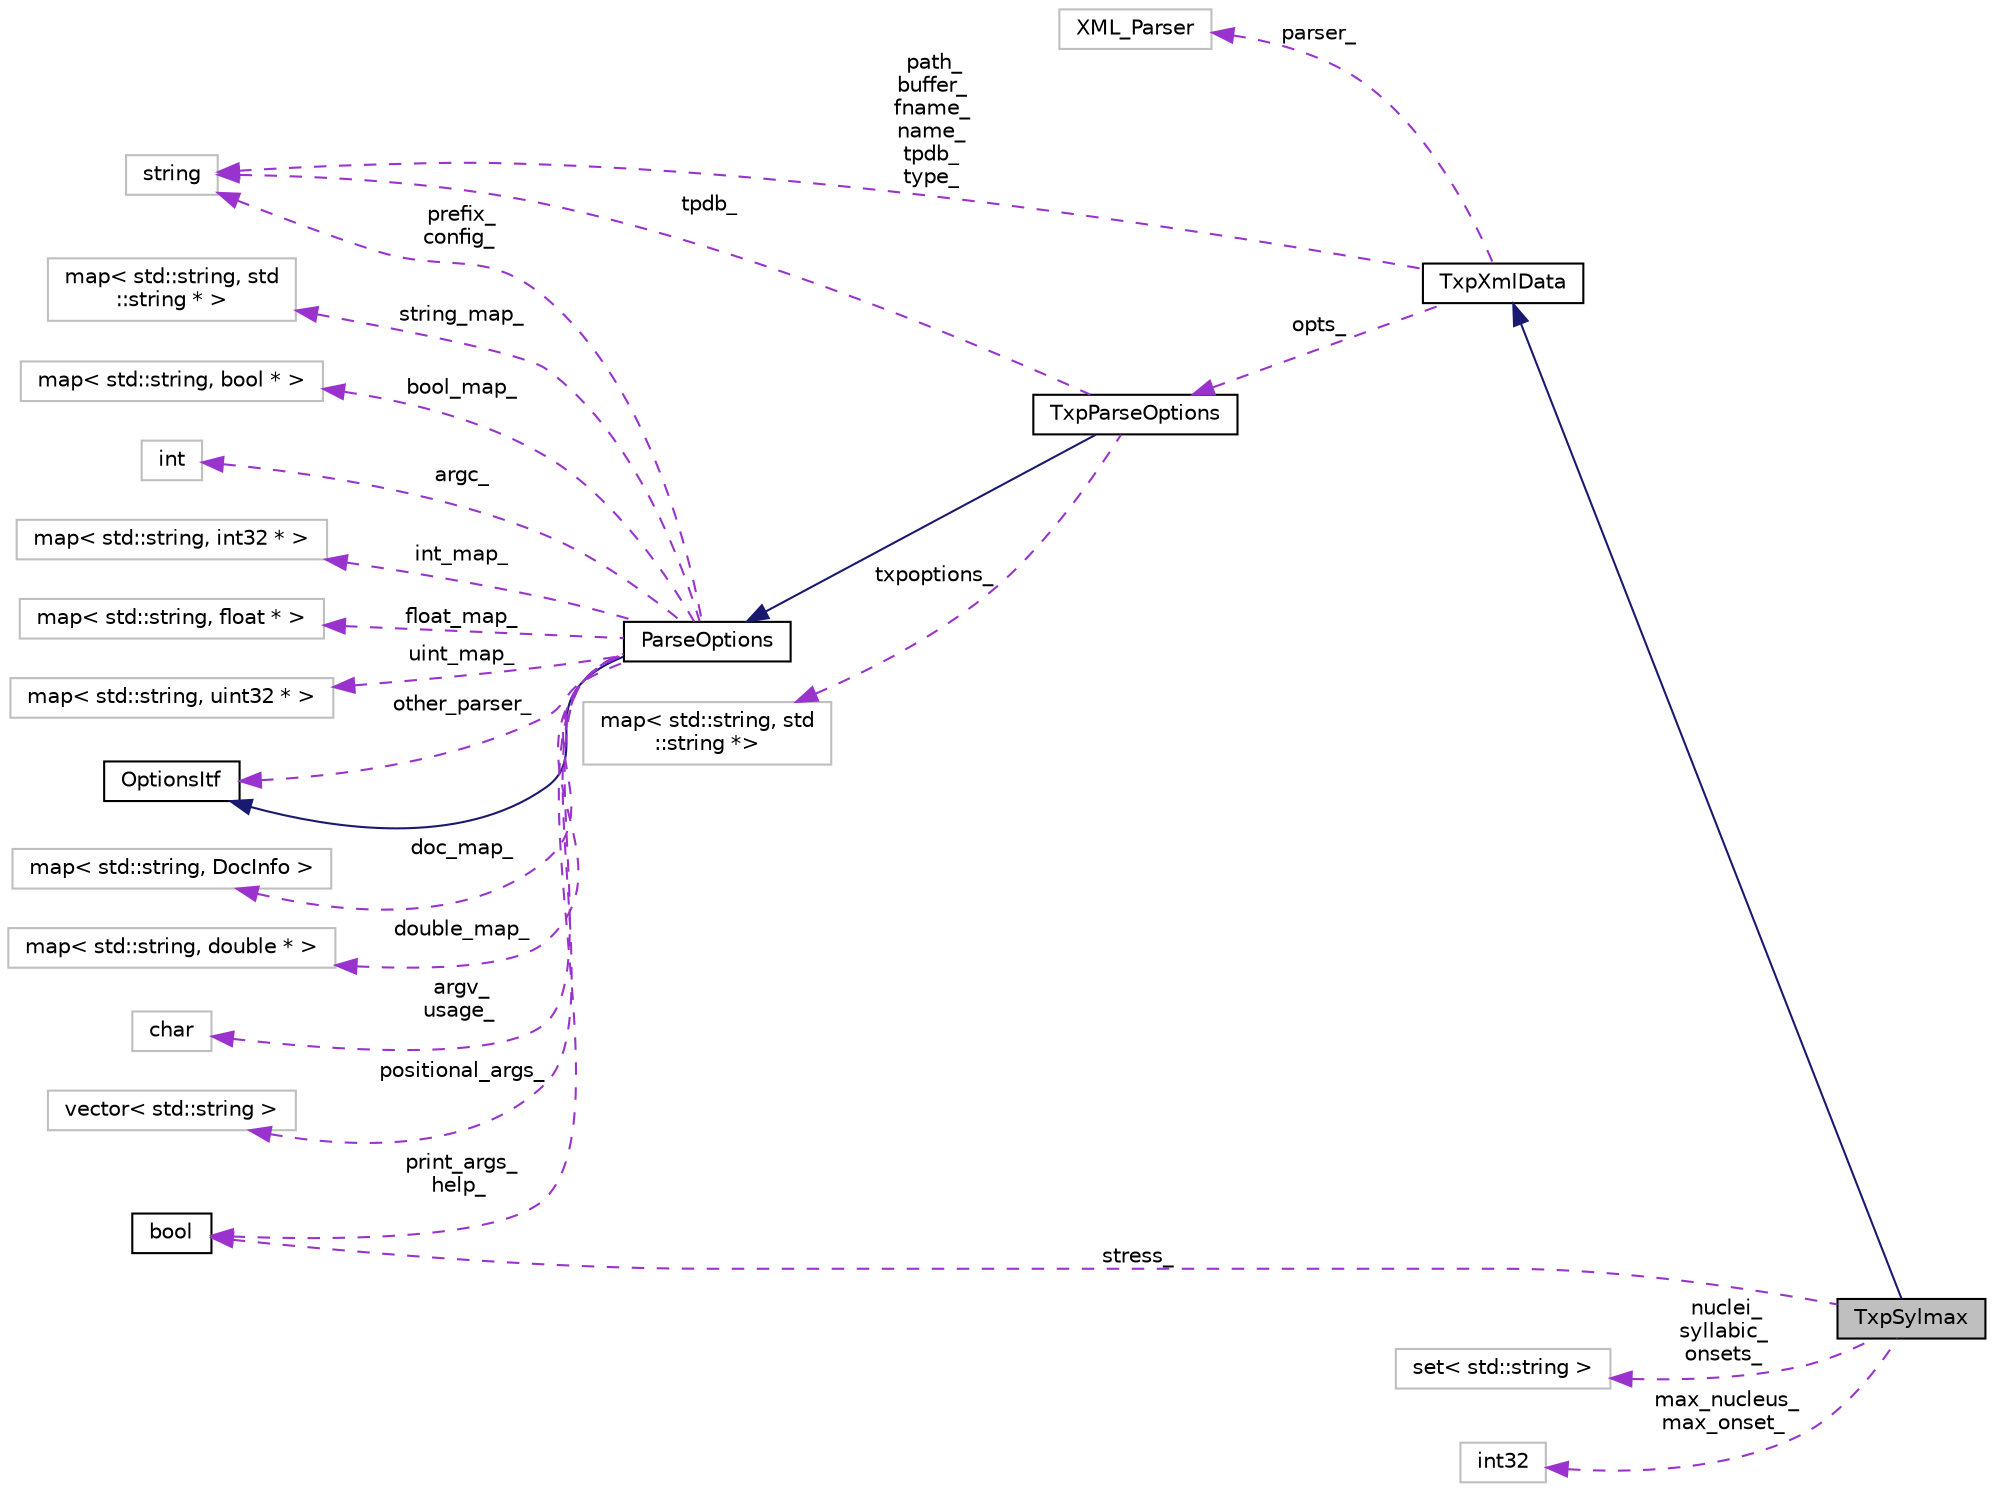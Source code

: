 digraph "TxpSylmax"
{
  edge [fontname="Helvetica",fontsize="10",labelfontname="Helvetica",labelfontsize="10"];
  node [fontname="Helvetica",fontsize="10",shape=record];
  rankdir="LR";
  Node2 [label="TxpSylmax",height=0.2,width=0.4,color="black", fillcolor="grey75", style="filled", fontcolor="black"];
  Node3 -> Node2 [dir="back",color="midnightblue",fontsize="10",style="solid",fontname="Helvetica"];
  Node3 [label="TxpXmlData",height=0.2,width=0.4,color="black", fillcolor="white", style="filled",URL="$classkaldi_1_1TxpXmlData.html",tooltip="Base class for all objects which require voice data. "];
  Node4 -> Node3 [dir="back",color="darkorchid3",fontsize="10",style="dashed",label=" parser_" ,fontname="Helvetica"];
  Node4 [label="XML_Parser",height=0.2,width=0.4,color="grey75", fillcolor="white", style="filled"];
  Node5 -> Node3 [dir="back",color="darkorchid3",fontsize="10",style="dashed",label=" path_\nbuffer_\nfname_\nname_\ntpdb_\ntype_" ,fontname="Helvetica"];
  Node5 [label="string",height=0.2,width=0.4,color="grey75", fillcolor="white", style="filled"];
  Node6 -> Node3 [dir="back",color="darkorchid3",fontsize="10",style="dashed",label=" opts_" ,fontname="Helvetica"];
  Node6 [label="TxpParseOptions",height=0.2,width=0.4,color="black", fillcolor="white", style="filled",URL="$classkaldi_1_1TxpParseOptions.html",tooltip="Class derived from standard ParseOptions in order to allow txp system to load a voice specific set of..."];
  Node7 -> Node6 [dir="back",color="midnightblue",fontsize="10",style="solid",fontname="Helvetica"];
  Node7 [label="ParseOptions",height=0.2,width=0.4,color="black", fillcolor="white", style="filled",URL="$classkaldi_1_1ParseOptions.html",tooltip="The class ParseOptions is for parsing command-line options; see Parsing command-line options for more..."];
  Node8 -> Node7 [dir="back",color="midnightblue",fontsize="10",style="solid",fontname="Helvetica"];
  Node8 [label="OptionsItf",height=0.2,width=0.4,color="black", fillcolor="white", style="filled",URL="$classkaldi_1_1OptionsItf.html"];
  Node8 -> Node7 [dir="back",color="darkorchid3",fontsize="10",style="dashed",label=" other_parser_" ,fontname="Helvetica"];
  Node9 -> Node7 [dir="back",color="darkorchid3",fontsize="10",style="dashed",label=" doc_map_" ,fontname="Helvetica"];
  Node9 [label="map\< std::string, DocInfo \>",height=0.2,width=0.4,color="grey75", fillcolor="white", style="filled"];
  Node10 -> Node7 [dir="back",color="darkorchid3",fontsize="10",style="dashed",label=" double_map_" ,fontname="Helvetica"];
  Node10 [label="map\< std::string, double * \>",height=0.2,width=0.4,color="grey75", fillcolor="white", style="filled"];
  Node11 -> Node7 [dir="back",color="darkorchid3",fontsize="10",style="dashed",label=" argv_\nusage_" ,fontname="Helvetica"];
  Node11 [label="char",height=0.2,width=0.4,color="grey75", fillcolor="white", style="filled"];
  Node12 -> Node7 [dir="back",color="darkorchid3",fontsize="10",style="dashed",label=" positional_args_" ,fontname="Helvetica"];
  Node12 [label="vector\< std::string \>",height=0.2,width=0.4,color="grey75", fillcolor="white", style="filled"];
  Node13 -> Node7 [dir="back",color="darkorchid3",fontsize="10",style="dashed",label=" string_map_" ,fontname="Helvetica"];
  Node13 [label="map\< std::string, std\l::string * \>",height=0.2,width=0.4,color="grey75", fillcolor="white", style="filled"];
  Node14 -> Node7 [dir="back",color="darkorchid3",fontsize="10",style="dashed",label=" bool_map_" ,fontname="Helvetica"];
  Node14 [label="map\< std::string, bool * \>",height=0.2,width=0.4,color="grey75", fillcolor="white", style="filled"];
  Node15 -> Node7 [dir="back",color="darkorchid3",fontsize="10",style="dashed",label=" argc_" ,fontname="Helvetica"];
  Node15 [label="int",height=0.2,width=0.4,color="grey75", fillcolor="white", style="filled"];
  Node5 -> Node7 [dir="back",color="darkorchid3",fontsize="10",style="dashed",label=" prefix_\nconfig_" ,fontname="Helvetica"];
  Node16 -> Node7 [dir="back",color="darkorchid3",fontsize="10",style="dashed",label=" print_args_\nhelp_" ,fontname="Helvetica"];
  Node16 [label="bool",height=0.2,width=0.4,color="black", fillcolor="white", style="filled",URL="$classbool.html"];
  Node17 -> Node7 [dir="back",color="darkorchid3",fontsize="10",style="dashed",label=" int_map_" ,fontname="Helvetica"];
  Node17 [label="map\< std::string, int32 * \>",height=0.2,width=0.4,color="grey75", fillcolor="white", style="filled"];
  Node18 -> Node7 [dir="back",color="darkorchid3",fontsize="10",style="dashed",label=" float_map_" ,fontname="Helvetica"];
  Node18 [label="map\< std::string, float * \>",height=0.2,width=0.4,color="grey75", fillcolor="white", style="filled"];
  Node19 -> Node7 [dir="back",color="darkorchid3",fontsize="10",style="dashed",label=" uint_map_" ,fontname="Helvetica"];
  Node19 [label="map\< std::string, uint32 * \>",height=0.2,width=0.4,color="grey75", fillcolor="white", style="filled"];
  Node20 -> Node6 [dir="back",color="darkorchid3",fontsize="10",style="dashed",label=" txpoptions_" ,fontname="Helvetica"];
  Node20 [label="map\< std::string, std\l::string *\>",height=0.2,width=0.4,color="grey75", fillcolor="white", style="filled"];
  Node5 -> Node6 [dir="back",color="darkorchid3",fontsize="10",style="dashed",label=" tpdb_" ,fontname="Helvetica"];
  Node16 -> Node2 [dir="back",color="darkorchid3",fontsize="10",style="dashed",label=" stress_" ,fontname="Helvetica"];
  Node21 -> Node2 [dir="back",color="darkorchid3",fontsize="10",style="dashed",label=" nuclei_\nsyllabic_\nonsets_" ,fontname="Helvetica"];
  Node21 [label="set\< std::string \>",height=0.2,width=0.4,color="grey75", fillcolor="white", style="filled"];
  Node22 -> Node2 [dir="back",color="darkorchid3",fontsize="10",style="dashed",label=" max_nucleus_\nmax_onset_" ,fontname="Helvetica"];
  Node22 [label="int32",height=0.2,width=0.4,color="grey75", fillcolor="white", style="filled"];
}
